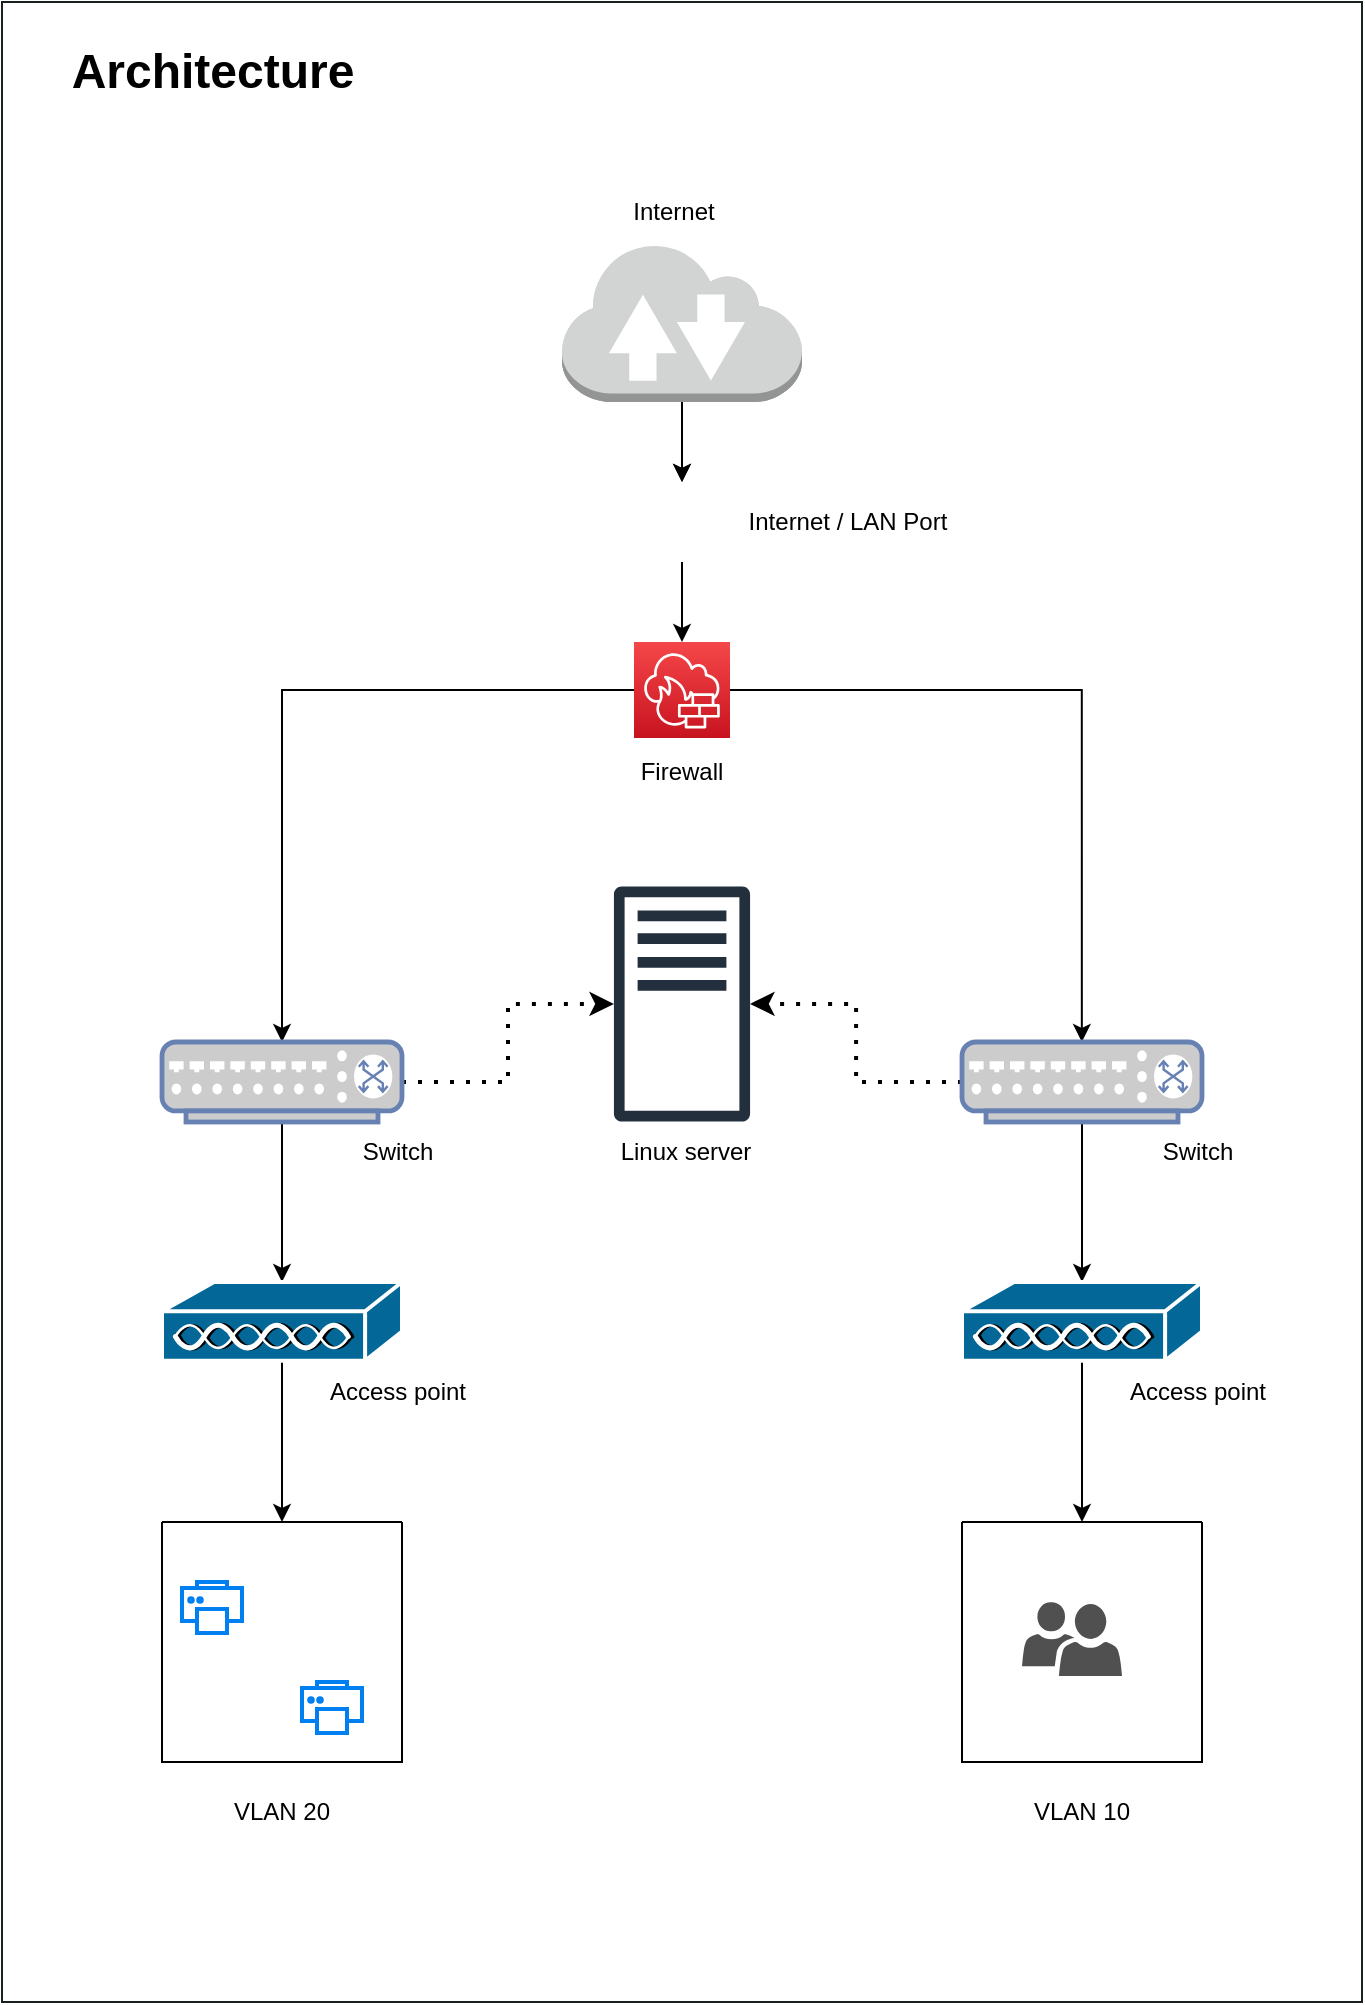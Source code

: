 <mxfile version="20.6.0" type="github">
  <diagram id="JGlvKKVIYAz1os_JfAMr" name="Page-1">
    <mxGraphModel dx="1327" dy="794" grid="1" gridSize="10" guides="1" tooltips="1" connect="1" arrows="1" fold="1" page="1" pageScale="1" pageWidth="1100" pageHeight="1100" math="0" shadow="0">
      <root>
        <mxCell id="0" />
        <mxCell id="1" parent="0" />
        <mxCell id="xMdEucWmI_X8JRsahDcM-74" value="" style="verticalLabelPosition=bottom;verticalAlign=top;html=1;shadow=0;dashed=0;strokeWidth=1;shape=mxgraph.ios.iBgFlat;strokeColor=#18211b;" parent="1" vertex="1">
          <mxGeometry x="200" y="160" width="680" height="1000" as="geometry" />
        </mxCell>
        <mxCell id="xMdEucWmI_X8JRsahDcM-75" value="Architecture" style="text;strokeColor=none;fillColor=none;html=1;fontSize=24;fontStyle=1;verticalAlign=middle;align=center;" parent="1" vertex="1">
          <mxGeometry x="200" y="160" width="210" height="70" as="geometry" />
        </mxCell>
        <mxCell id="qrzd7cW7Jr1-QfBRWg29-3" style="edgeStyle=orthogonalEdgeStyle;rounded=0;orthogonalLoop=1;jettySize=auto;html=1;exitX=1;exitY=0.5;exitDx=0;exitDy=0;exitPerimeter=0;entryX=0.794;entryY=0.52;entryDx=0;entryDy=0;entryPerimeter=0;" edge="1" parent="1" source="qrzd7cW7Jr1-QfBRWg29-1" target="xMdEucWmI_X8JRsahDcM-74">
          <mxGeometry relative="1" as="geometry">
            <Array as="points">
              <mxPoint x="740" y="504" />
            </Array>
          </mxGeometry>
        </mxCell>
        <mxCell id="qrzd7cW7Jr1-QfBRWg29-4" style="edgeStyle=orthogonalEdgeStyle;rounded=0;orthogonalLoop=1;jettySize=auto;html=1;exitX=0;exitY=0.5;exitDx=0;exitDy=0;exitPerimeter=0;" edge="1" parent="1" source="qrzd7cW7Jr1-QfBRWg29-1" target="xMdEucWmI_X8JRsahDcM-36">
          <mxGeometry relative="1" as="geometry" />
        </mxCell>
        <mxCell id="qrzd7cW7Jr1-QfBRWg29-1" value="" style="sketch=0;points=[[0,0,0],[0.25,0,0],[0.5,0,0],[0.75,0,0],[1,0,0],[0,1,0],[0.25,1,0],[0.5,1,0],[0.75,1,0],[1,1,0],[0,0.25,0],[0,0.5,0],[0,0.75,0],[1,0.25,0],[1,0.5,0],[1,0.75,0]];outlineConnect=0;fontColor=#232F3E;gradientColor=#F54749;gradientDirection=north;fillColor=#C7131F;strokeColor=#ffffff;dashed=0;verticalLabelPosition=bottom;verticalAlign=top;align=center;html=1;fontSize=12;fontStyle=0;aspect=fixed;shape=mxgraph.aws4.resourceIcon;resIcon=mxgraph.aws4.network_firewall;" vertex="1" parent="1">
          <mxGeometry x="516" y="480" width="48" height="48" as="geometry" />
        </mxCell>
        <mxCell id="qrzd7cW7Jr1-QfBRWg29-2" style="edgeStyle=orthogonalEdgeStyle;rounded=0;orthogonalLoop=1;jettySize=auto;html=1;exitX=0.5;exitY=1;exitDx=0;exitDy=0;" edge="1" parent="1" source="xMdEucWmI_X8JRsahDcM-30" target="qrzd7cW7Jr1-QfBRWg29-1">
          <mxGeometry relative="1" as="geometry" />
        </mxCell>
        <object label="NetworkLayer" id="xMdEucWmI_X8JRsahDcM-12">
          <mxCell parent="0" />
        </object>
        <mxCell id="xMdEucWmI_X8JRsahDcM-20" style="edgeStyle=orthogonalEdgeStyle;rounded=0;orthogonalLoop=1;jettySize=auto;html=1;exitX=0.5;exitY=1;exitDx=0;exitDy=0;exitPerimeter=0;entryX=0.5;entryY=0;entryDx=0;entryDy=0;" parent="xMdEucWmI_X8JRsahDcM-12" source="xMdEucWmI_X8JRsahDcM-21" target="xMdEucWmI_X8JRsahDcM-23" edge="1">
          <mxGeometry relative="1" as="geometry" />
        </mxCell>
        <mxCell id="xMdEucWmI_X8JRsahDcM-21" value="" style="outlineConnect=0;dashed=0;verticalLabelPosition=bottom;verticalAlign=top;align=center;html=1;shape=mxgraph.aws3.internet_2;fillColor=#D2D3D3;gradientColor=none;" parent="xMdEucWmI_X8JRsahDcM-12" vertex="1">
          <mxGeometry x="480" y="280" width="120" height="80" as="geometry" />
        </mxCell>
        <mxCell id="xMdEucWmI_X8JRsahDcM-23" value="" style="shape=image;html=1;verticalAlign=top;verticalLabelPosition=bottom;labelBackgroundColor=#ffffff;imageAspect=0;aspect=fixed;image=https://cdn1.iconfinder.com/data/icons/science-technology-outline-24-px/24/Internet_outlet_internet_plug_internet_socket_lan_port_telephone_plug-128.png" parent="xMdEucWmI_X8JRsahDcM-12" vertex="1">
          <mxGeometry x="520" y="400" width="40" height="40" as="geometry" />
        </mxCell>
        <mxCell id="xMdEucWmI_X8JRsahDcM-27" style="edgeStyle=orthogonalEdgeStyle;rounded=0;orthogonalLoop=1;jettySize=auto;html=1;exitX=0.5;exitY=1;exitDx=0;exitDy=0;exitPerimeter=0;entryX=0.5;entryY=0;entryDx=0;entryDy=0;" parent="xMdEucWmI_X8JRsahDcM-12" source="xMdEucWmI_X8JRsahDcM-28" target="xMdEucWmI_X8JRsahDcM-30" edge="1">
          <mxGeometry relative="1" as="geometry" />
        </mxCell>
        <mxCell id="xMdEucWmI_X8JRsahDcM-28" value="" style="outlineConnect=0;dashed=0;verticalLabelPosition=bottom;verticalAlign=top;align=center;html=1;shape=mxgraph.aws3.internet_2;fillColor=#D2D3D3;gradientColor=none;" parent="xMdEucWmI_X8JRsahDcM-12" vertex="1">
          <mxGeometry x="480" y="280" width="120" height="80" as="geometry" />
        </mxCell>
        <mxCell id="xMdEucWmI_X8JRsahDcM-30" value="" style="shape=image;html=1;verticalAlign=top;verticalLabelPosition=bottom;labelBackgroundColor=#ffffff;imageAspect=0;aspect=fixed;image=https://cdn1.iconfinder.com/data/icons/science-technology-outline-24-px/24/Internet_outlet_internet_plug_internet_socket_lan_port_telephone_plug-128.png" parent="xMdEucWmI_X8JRsahDcM-12" vertex="1">
          <mxGeometry x="520" y="400" width="40" height="40" as="geometry" />
        </mxCell>
        <mxCell id="xMdEucWmI_X8JRsahDcM-53" style="edgeStyle=orthogonalEdgeStyle;rounded=0;orthogonalLoop=1;jettySize=auto;html=1;exitX=0.5;exitY=1;exitDx=0;exitDy=0;exitPerimeter=0;entryX=0.5;entryY=0;entryDx=0;entryDy=0;entryPerimeter=0;" parent="xMdEucWmI_X8JRsahDcM-12" source="xMdEucWmI_X8JRsahDcM-36" target="xMdEucWmI_X8JRsahDcM-38" edge="1">
          <mxGeometry relative="1" as="geometry" />
        </mxCell>
        <mxCell id="xMdEucWmI_X8JRsahDcM-58" style="edgeStyle=orthogonalEdgeStyle;rounded=0;orthogonalLoop=1;jettySize=auto;html=1;exitX=1;exitY=0.5;exitDx=0;exitDy=0;exitPerimeter=0;dashed=1;html=1;dashPattern=1 3;strokeWidth=2;rounded=0;" parent="xMdEucWmI_X8JRsahDcM-12" source="xMdEucWmI_X8JRsahDcM-36" target="xMdEucWmI_X8JRsahDcM-44" edge="1">
          <mxGeometry relative="1" as="geometry" />
        </mxCell>
        <mxCell id="xMdEucWmI_X8JRsahDcM-36" value="" style="fontColor=#0066CC;verticalAlign=top;verticalLabelPosition=bottom;labelPosition=center;align=center;html=1;outlineConnect=0;fillColor=#CCCCCC;strokeColor=#6881B3;gradientColor=none;gradientDirection=north;strokeWidth=2;shape=mxgraph.networks.switch;" parent="xMdEucWmI_X8JRsahDcM-12" vertex="1">
          <mxGeometry x="280" y="680" width="120" height="40" as="geometry" />
        </mxCell>
        <mxCell id="xMdEucWmI_X8JRsahDcM-54" style="edgeStyle=orthogonalEdgeStyle;rounded=0;orthogonalLoop=1;jettySize=auto;html=1;exitX=0.5;exitY=1;exitDx=0;exitDy=0;exitPerimeter=0;" parent="xMdEucWmI_X8JRsahDcM-12" source="xMdEucWmI_X8JRsahDcM-37" target="xMdEucWmI_X8JRsahDcM-39" edge="1">
          <mxGeometry relative="1" as="geometry" />
        </mxCell>
        <mxCell id="xMdEucWmI_X8JRsahDcM-61" style="edgeStyle=orthogonalEdgeStyle;rounded=0;orthogonalLoop=1;jettySize=auto;html=1;exitX=0;exitY=0.5;exitDx=0;exitDy=0;exitPerimeter=0;dashed=1;html=1;dashPattern=1 3;strokeWidth=2;rounded=0;" parent="xMdEucWmI_X8JRsahDcM-12" source="xMdEucWmI_X8JRsahDcM-37" target="xMdEucWmI_X8JRsahDcM-44" edge="1">
          <mxGeometry relative="1" as="geometry" />
        </mxCell>
        <mxCell id="xMdEucWmI_X8JRsahDcM-37" value="" style="fontColor=#0066CC;verticalAlign=top;verticalLabelPosition=bottom;labelPosition=center;align=center;html=1;outlineConnect=0;fillColor=#CCCCCC;strokeColor=#6881B3;gradientColor=none;gradientDirection=north;strokeWidth=2;shape=mxgraph.networks.switch;" parent="xMdEucWmI_X8JRsahDcM-12" vertex="1">
          <mxGeometry x="680" y="680" width="120" height="40" as="geometry" />
        </mxCell>
        <mxCell id="xMdEucWmI_X8JRsahDcM-55" style="edgeStyle=orthogonalEdgeStyle;rounded=0;orthogonalLoop=1;jettySize=auto;html=1;exitX=0.5;exitY=0.985;exitDx=0;exitDy=0;exitPerimeter=0;entryX=0.5;entryY=0;entryDx=0;entryDy=0;" parent="xMdEucWmI_X8JRsahDcM-12" source="xMdEucWmI_X8JRsahDcM-38" target="xMdEucWmI_X8JRsahDcM-48" edge="1">
          <mxGeometry relative="1" as="geometry" />
        </mxCell>
        <mxCell id="xMdEucWmI_X8JRsahDcM-38" value="" style="shape=mxgraph.cisco.misc.access_point;html=1;pointerEvents=1;dashed=0;fillColor=#036897;strokeColor=#ffffff;strokeWidth=2;verticalLabelPosition=bottom;verticalAlign=top;align=center;outlineConnect=0;" parent="xMdEucWmI_X8JRsahDcM-12" vertex="1">
          <mxGeometry x="280" y="800" width="120" height="40" as="geometry" />
        </mxCell>
        <mxCell id="xMdEucWmI_X8JRsahDcM-56" style="edgeStyle=orthogonalEdgeStyle;rounded=0;orthogonalLoop=1;jettySize=auto;html=1;exitX=0.5;exitY=0.985;exitDx=0;exitDy=0;exitPerimeter=0;entryX=0.5;entryY=0;entryDx=0;entryDy=0;" parent="xMdEucWmI_X8JRsahDcM-12" source="xMdEucWmI_X8JRsahDcM-39" target="xMdEucWmI_X8JRsahDcM-49" edge="1">
          <mxGeometry relative="1" as="geometry" />
        </mxCell>
        <mxCell id="xMdEucWmI_X8JRsahDcM-39" value="" style="shape=mxgraph.cisco.misc.access_point;html=1;pointerEvents=1;dashed=0;fillColor=#036897;strokeColor=#ffffff;strokeWidth=2;verticalLabelPosition=bottom;verticalAlign=top;align=center;outlineConnect=0;" parent="xMdEucWmI_X8JRsahDcM-12" vertex="1">
          <mxGeometry x="680" y="800" width="120" height="40" as="geometry" />
        </mxCell>
        <mxCell id="xMdEucWmI_X8JRsahDcM-44" value="" style="sketch=0;outlineConnect=0;fontColor=#232F3E;gradientColor=none;fillColor=#232F3D;strokeColor=none;dashed=0;verticalLabelPosition=bottom;verticalAlign=top;align=center;html=1;fontSize=12;fontStyle=0;aspect=fixed;pointerEvents=1;shape=mxgraph.aws4.traditional_server;" parent="xMdEucWmI_X8JRsahDcM-12" vertex="1">
          <mxGeometry x="505.96" y="602" width="68.08" height="118" as="geometry" />
        </mxCell>
        <mxCell id="xMdEucWmI_X8JRsahDcM-48" value="" style="swimlane;startSize=0;strokeColor=#000000;" parent="xMdEucWmI_X8JRsahDcM-12" vertex="1">
          <mxGeometry x="280" y="920" width="120" height="120" as="geometry" />
        </mxCell>
        <mxCell id="qrzd7cW7Jr1-QfBRWg29-5" value="" style="html=1;verticalLabelPosition=bottom;align=center;labelBackgroundColor=#ffffff;verticalAlign=top;strokeWidth=2;strokeColor=#0080F0;shadow=0;dashed=0;shape=mxgraph.ios7.icons.printer;" vertex="1" parent="xMdEucWmI_X8JRsahDcM-48">
          <mxGeometry x="10" y="30" width="30" height="25.5" as="geometry" />
        </mxCell>
        <mxCell id="qrzd7cW7Jr1-QfBRWg29-6" value="" style="html=1;verticalLabelPosition=bottom;align=center;labelBackgroundColor=#ffffff;verticalAlign=top;strokeWidth=2;strokeColor=#0080F0;shadow=0;dashed=0;shape=mxgraph.ios7.icons.printer;" vertex="1" parent="xMdEucWmI_X8JRsahDcM-48">
          <mxGeometry x="70" y="80" width="30" height="25.5" as="geometry" />
        </mxCell>
        <mxCell id="xMdEucWmI_X8JRsahDcM-49" value="" style="swimlane;startSize=0;strokeColor=#000000;" parent="xMdEucWmI_X8JRsahDcM-12" vertex="1">
          <mxGeometry x="680" y="920" width="120" height="120" as="geometry" />
        </mxCell>
        <mxCell id="qrzd7cW7Jr1-QfBRWg29-7" value="" style="sketch=0;pointerEvents=1;shadow=0;dashed=0;html=1;strokeColor=none;labelPosition=center;verticalLabelPosition=bottom;verticalAlign=top;align=center;fillColor=#505050;shape=mxgraph.mscae.intune.user_group" vertex="1" parent="xMdEucWmI_X8JRsahDcM-49">
          <mxGeometry x="30" y="40" width="50" height="37" as="geometry" />
        </mxCell>
        <mxCell id="xMdEucWmI_X8JRsahDcM-62" value="Internet" style="text;html=1;strokeColor=none;fillColor=none;align=center;verticalAlign=middle;whiteSpace=wrap;rounded=0;" parent="xMdEucWmI_X8JRsahDcM-12" vertex="1">
          <mxGeometry x="505.96" y="250" width="60" height="30" as="geometry" />
        </mxCell>
        <mxCell id="xMdEucWmI_X8JRsahDcM-63" value="Internet / LAN Port" style="text;html=1;strokeColor=none;fillColor=none;align=center;verticalAlign=middle;whiteSpace=wrap;rounded=0;" parent="xMdEucWmI_X8JRsahDcM-12" vertex="1">
          <mxGeometry x="565.96" y="400" width="114.04" height="40" as="geometry" />
        </mxCell>
        <mxCell id="xMdEucWmI_X8JRsahDcM-64" value="Firewall" style="text;html=1;strokeColor=none;fillColor=none;align=center;verticalAlign=middle;whiteSpace=wrap;rounded=0;" parent="xMdEucWmI_X8JRsahDcM-12" vertex="1">
          <mxGeometry x="482" y="530" width="116" height="30" as="geometry" />
        </mxCell>
        <mxCell id="xMdEucWmI_X8JRsahDcM-66" value="Linux server" style="text;html=1;strokeColor=none;fillColor=none;align=center;verticalAlign=middle;whiteSpace=wrap;rounded=0;" parent="xMdEucWmI_X8JRsahDcM-12" vertex="1">
          <mxGeometry x="484" y="720" width="116" height="30" as="geometry" />
        </mxCell>
        <mxCell id="xMdEucWmI_X8JRsahDcM-67" value="Switch" style="text;html=1;strokeColor=none;fillColor=none;align=center;verticalAlign=middle;whiteSpace=wrap;rounded=0;" parent="xMdEucWmI_X8JRsahDcM-12" vertex="1">
          <mxGeometry x="340" y="720" width="116" height="30" as="geometry" />
        </mxCell>
        <mxCell id="xMdEucWmI_X8JRsahDcM-68" value="Access point" style="text;html=1;strokeColor=none;fillColor=none;align=center;verticalAlign=middle;whiteSpace=wrap;rounded=0;" parent="xMdEucWmI_X8JRsahDcM-12" vertex="1">
          <mxGeometry x="340" y="840" width="116" height="30" as="geometry" />
        </mxCell>
        <mxCell id="xMdEucWmI_X8JRsahDcM-69" value="Switch" style="text;html=1;strokeColor=none;fillColor=none;align=center;verticalAlign=middle;whiteSpace=wrap;rounded=0;" parent="xMdEucWmI_X8JRsahDcM-12" vertex="1">
          <mxGeometry x="740" y="720" width="116" height="30" as="geometry" />
        </mxCell>
        <mxCell id="xMdEucWmI_X8JRsahDcM-70" value="Access point" style="text;html=1;strokeColor=none;fillColor=none;align=center;verticalAlign=middle;whiteSpace=wrap;rounded=0;" parent="xMdEucWmI_X8JRsahDcM-12" vertex="1">
          <mxGeometry x="740" y="840" width="116" height="30" as="geometry" />
        </mxCell>
        <mxCell id="xMdEucWmI_X8JRsahDcM-71" value="VLAN 20" style="text;html=1;strokeColor=none;fillColor=none;align=center;verticalAlign=middle;whiteSpace=wrap;rounded=0;" parent="xMdEucWmI_X8JRsahDcM-12" vertex="1">
          <mxGeometry x="280" y="1050" width="120" height="30" as="geometry" />
        </mxCell>
        <mxCell id="xMdEucWmI_X8JRsahDcM-72" value="VLAN 10" style="text;html=1;strokeColor=none;fillColor=none;align=center;verticalAlign=middle;whiteSpace=wrap;rounded=0;" parent="xMdEucWmI_X8JRsahDcM-12" vertex="1">
          <mxGeometry x="680" y="1050" width="120" height="30" as="geometry" />
        </mxCell>
      </root>
    </mxGraphModel>
  </diagram>
</mxfile>
